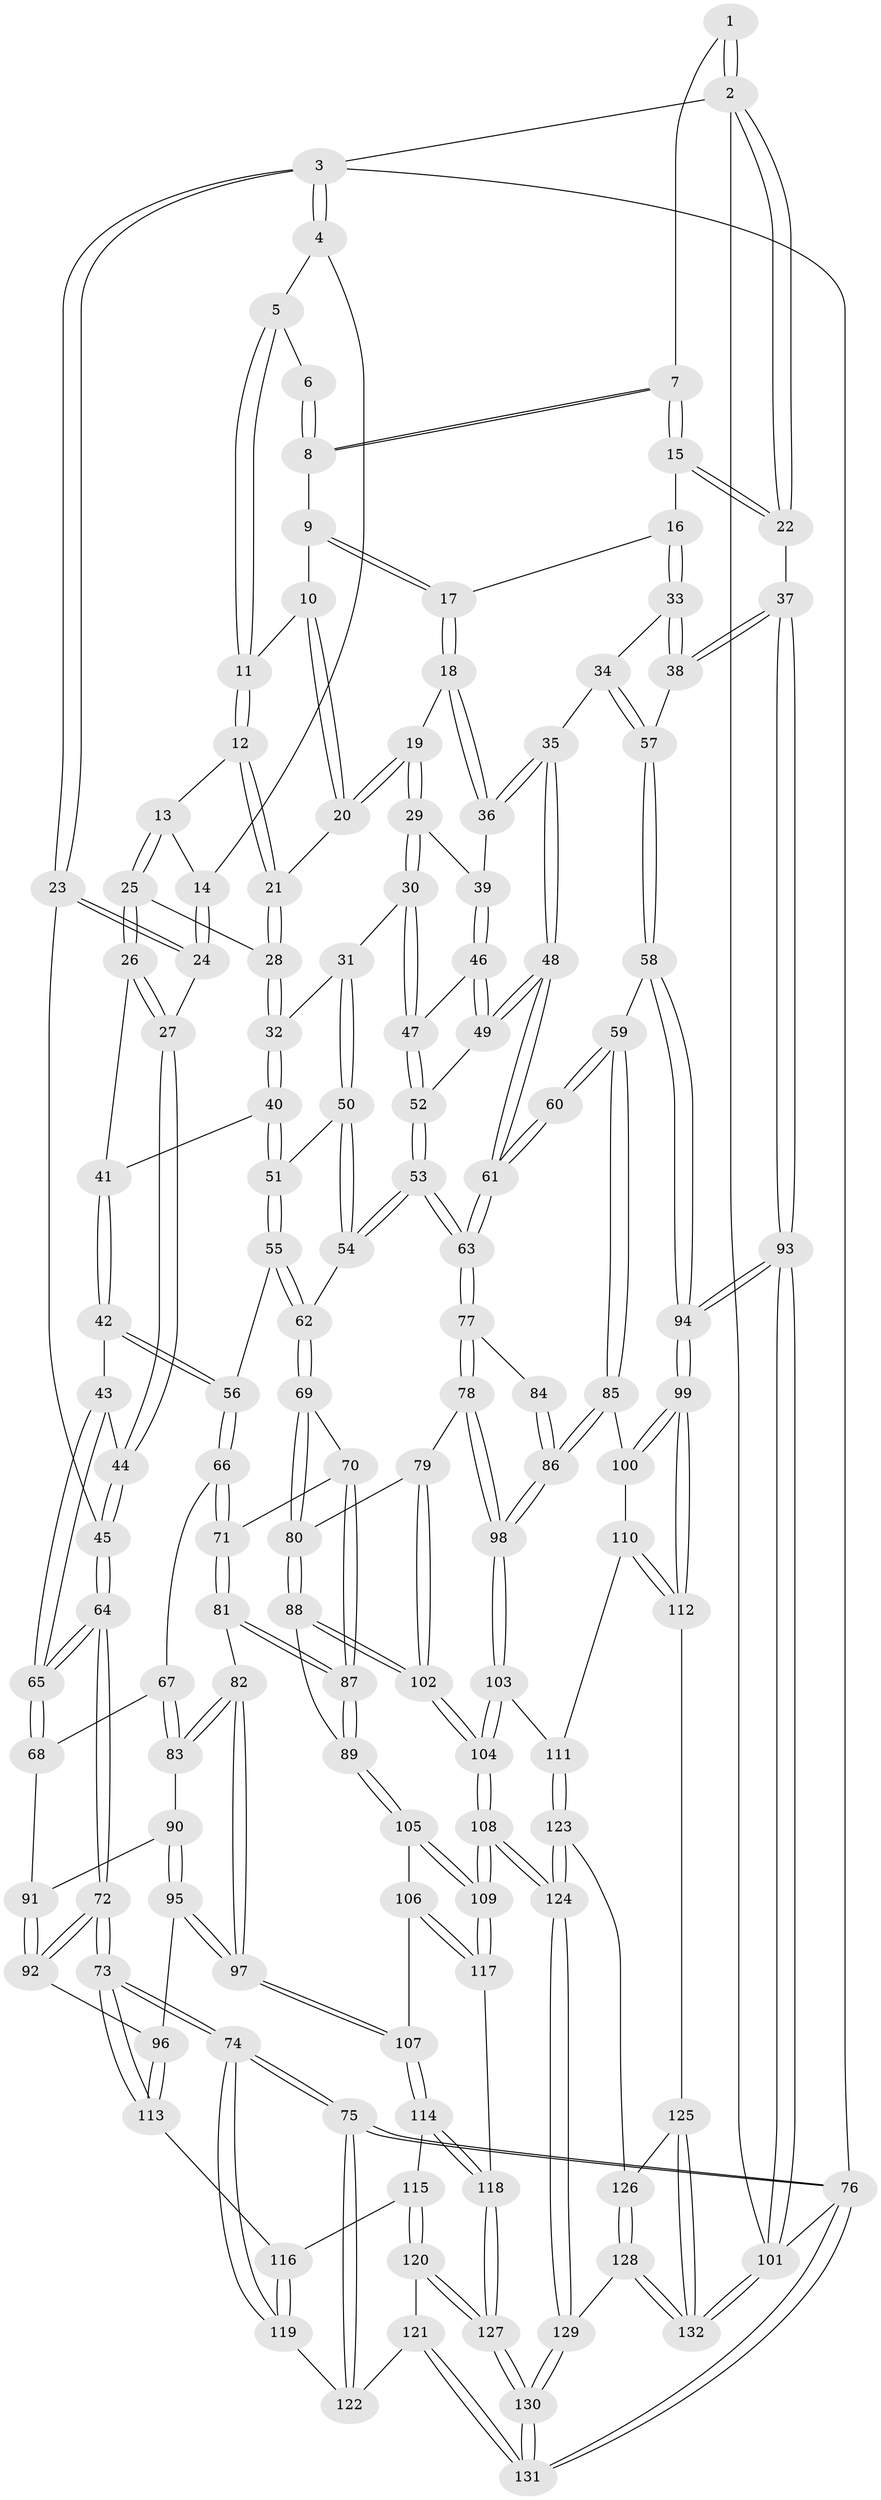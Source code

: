 // Generated by graph-tools (version 1.1) at 2025/59/03/09/25 04:59:47]
// undirected, 132 vertices, 327 edges
graph export_dot {
graph [start="1"]
  node [color=gray90,style=filled];
  1 [pos="+0.9651652396629316+0"];
  2 [pos="+1+0"];
  3 [pos="+0+0"];
  4 [pos="+0.2700442170715873+0"];
  5 [pos="+0.5505573399961402+0"];
  6 [pos="+0.6871352914547585+0"];
  7 [pos="+0.8511826592719453+0.08239645502461058"];
  8 [pos="+0.7116209798956273+0"];
  9 [pos="+0.7054158115861209+0"];
  10 [pos="+0.6354959872522222+0.05418181866029663"];
  11 [pos="+0.5226947105537907+0.0251458561969864"];
  12 [pos="+0.5211107628950012+0.030320406392450566"];
  13 [pos="+0.34318100607171304+0.08697040377359996"];
  14 [pos="+0.2658155283502027+0.021131882622847632"];
  15 [pos="+0.8728629577015342+0.16680673602767562"];
  16 [pos="+0.8686959322939863+0.17031383154950866"];
  17 [pos="+0.7309794957929764+0.17059403699730116"];
  18 [pos="+0.6707324107331767+0.20249487749679385"];
  19 [pos="+0.6659121295325772+0.20319998291005753"];
  20 [pos="+0.6277237284354058+0.18720736159654053"];
  21 [pos="+0.55475160695302+0.1721915534576959"];
  22 [pos="+1+0.03429897106421635"];
  23 [pos="+0+0.11759420786017427"];
  24 [pos="+0.16219654785007842+0.122537960463613"];
  25 [pos="+0.3869858402926064+0.1840311819123194"];
  26 [pos="+0.23835276053930277+0.28273767083677176"];
  27 [pos="+0.21289742357331778+0.27666327397197105"];
  28 [pos="+0.4583090183066456+0.22692655018331068"];
  29 [pos="+0.6231679218667735+0.3378824161873577"];
  30 [pos="+0.5654594047911438+0.3701345825765379"];
  31 [pos="+0.5040045449699018+0.3571402032664677"];
  32 [pos="+0.45552902742265755+0.29608612657849076"];
  33 [pos="+0.8736043158726543+0.367293173871471"];
  34 [pos="+0.8416521549509899+0.3896745347027329"];
  35 [pos="+0.8122549131194188+0.3933045925318673"];
  36 [pos="+0.7534851029737673+0.340471122711932"];
  37 [pos="+1+0.4467991321957618"];
  38 [pos="+1+0.4421595192481401"];
  39 [pos="+0.6499608379109132+0.36092676816811337"];
  40 [pos="+0.3401485629816945+0.3746544734877743"];
  41 [pos="+0.2395185713929523+0.284011888968042"];
  42 [pos="+0.240510223112684+0.4686471486772058"];
  43 [pos="+0.12982345559485828+0.44847212877995973"];
  44 [pos="+0.1686251763706316+0.3137767760589957"];
  45 [pos="+0+0.1956063328395503"];
  46 [pos="+0.6880324299443149+0.4231563388878635"];
  47 [pos="+0.5800288939371626+0.419270736298099"];
  48 [pos="+0.7255687087759388+0.4550773794965916"];
  49 [pos="+0.7100366960891457+0.44866143759716354"];
  50 [pos="+0.4646189573358851+0.46294199541115644"];
  51 [pos="+0.3370693828535234+0.42819318336501117"];
  52 [pos="+0.5863409986830537+0.47934058150462794"];
  53 [pos="+0.5564002923710183+0.5356014232009331"];
  54 [pos="+0.48996963388398745+0.5222364545866274"];
  55 [pos="+0.31716116800159067+0.4565293065677209"];
  56 [pos="+0.28924312772222205+0.4844556378423097"];
  57 [pos="+0.863674186157888+0.5339755466829472"];
  58 [pos="+0.8447837793158709+0.5970995531434727"];
  59 [pos="+0.8226132541670368+0.6023955022136029"];
  60 [pos="+0.7595111809861831+0.5749517066499332"];
  61 [pos="+0.7254783881064487+0.4607339275707608"];
  62 [pos="+0.4522805805080402+0.5534836927328685"];
  63 [pos="+0.5977625722637991+0.5908768997190268"];
  64 [pos="+0+0.5245815456556681"];
  65 [pos="+0.035113811105106474+0.5119023917117518"];
  66 [pos="+0.29419349913625076+0.5477889970467531"];
  67 [pos="+0.2553514520102281+0.5836034684151018"];
  68 [pos="+0.11959766321371741+0.5801252912312236"];
  69 [pos="+0.4252716688242115+0.5878642334649195"];
  70 [pos="+0.36617012716752334+0.5914729639532388"];
  71 [pos="+0.3486057819440304+0.5876565002041003"];
  72 [pos="+0+0.5879870122337114"];
  73 [pos="+0+0.6371140079766161"];
  74 [pos="+0+0.783918668910115"];
  75 [pos="+0+1"];
  76 [pos="+0+1"];
  77 [pos="+0.6002929394236318+0.5971855453464053"];
  78 [pos="+0.5977294149800014+0.6144099064989644"];
  79 [pos="+0.5679752837206793+0.6465954676990356"];
  80 [pos="+0.45378450958373867+0.6588642324489065"];
  81 [pos="+0.31485358473316105+0.6768070444842119"];
  82 [pos="+0.28926889689476415+0.6839955178791532"];
  83 [pos="+0.24925994475021798+0.6319266064917828"];
  84 [pos="+0.7296052352682636+0.5881653902437407"];
  85 [pos="+0.7874306992685413+0.6884896276229228"];
  86 [pos="+0.6950757371652183+0.7284026052625218"];
  87 [pos="+0.3761216532587127+0.7123579683101694"];
  88 [pos="+0.43939427716865626+0.7053360665674382"];
  89 [pos="+0.38092686998109754+0.7180167503964985"];
  90 [pos="+0.21634598416349593+0.6587886535850489"];
  91 [pos="+0.12964240581136752+0.6044776689892637"];
  92 [pos="+0.15000775511502848+0.7475256211111573"];
  93 [pos="+1+0.7648073665772875"];
  94 [pos="+1+0.7651418179134807"];
  95 [pos="+0.1807863963252701+0.7615738461392865"];
  96 [pos="+0.16047950578455572+0.7612591104021376"];
  97 [pos="+0.24003147430589192+0.7828395748740478"];
  98 [pos="+0.6919573189256468+0.7308910070772198"];
  99 [pos="+1+0.7852922450850922"];
  100 [pos="+0.8207283480522205+0.7352982988144633"];
  101 [pos="+1+1"];
  102 [pos="+0.5327338527165181+0.8178682353134233"];
  103 [pos="+0.6747031475854983+0.8138409133434098"];
  104 [pos="+0.5429048455324783+0.8527301512762083"];
  105 [pos="+0.358958873696005+0.7588562173360942"];
  106 [pos="+0.2801006261031409+0.7907539545129121"];
  107 [pos="+0.24978032102261838+0.7922340233629399"];
  108 [pos="+0.5080178495821113+0.9065459422650444"];
  109 [pos="+0.46919612702334995+0.8912507462274233"];
  110 [pos="+0.7882560958515619+0.7969908203751026"];
  111 [pos="+0.6929607482372363+0.8242918735214849"];
  112 [pos="+0.9334709142335432+0.8620389416134796"];
  113 [pos="+0.1261804796664194+0.7991401705991177"];
  114 [pos="+0.25242041778431695+0.8699432034682534"];
  115 [pos="+0.16747734387707816+0.898866034119573"];
  116 [pos="+0.11172563697469355+0.819492206706132"];
  117 [pos="+0.40567711061026607+0.8849400799190486"];
  118 [pos="+0.27397821096004105+0.9163916315246603"];
  119 [pos="+0.0493277609474277+0.8614348261695156"];
  120 [pos="+0.15314419744460822+0.9403378890726782"];
  121 [pos="+0.09375386904647354+0.9448504985903661"];
  122 [pos="+0.06772523185542621+0.9149651956616416"];
  123 [pos="+0.7322715202120399+0.8809578324103413"];
  124 [pos="+0.5141933129860954+1"];
  125 [pos="+0.8574965287260514+0.929535540320984"];
  126 [pos="+0.762710017170646+0.9119747166234939"];
  127 [pos="+0.25582498582260954+1"];
  128 [pos="+0.6059247050698466+1"];
  129 [pos="+0.5125421005732652+1"];
  130 [pos="+0.30421019567231367+1"];
  131 [pos="+0.04143388887437217+1"];
  132 [pos="+0.8552688818822407+1"];
  1 -- 2;
  1 -- 2;
  1 -- 7;
  2 -- 3;
  2 -- 22;
  2 -- 22;
  2 -- 101;
  3 -- 4;
  3 -- 4;
  3 -- 23;
  3 -- 23;
  3 -- 76;
  4 -- 5;
  4 -- 14;
  5 -- 6;
  5 -- 11;
  5 -- 11;
  6 -- 8;
  6 -- 8;
  7 -- 8;
  7 -- 8;
  7 -- 15;
  7 -- 15;
  8 -- 9;
  9 -- 10;
  9 -- 17;
  9 -- 17;
  10 -- 11;
  10 -- 20;
  10 -- 20;
  11 -- 12;
  11 -- 12;
  12 -- 13;
  12 -- 21;
  12 -- 21;
  13 -- 14;
  13 -- 25;
  13 -- 25;
  14 -- 24;
  14 -- 24;
  15 -- 16;
  15 -- 22;
  15 -- 22;
  16 -- 17;
  16 -- 33;
  16 -- 33;
  17 -- 18;
  17 -- 18;
  18 -- 19;
  18 -- 36;
  18 -- 36;
  19 -- 20;
  19 -- 20;
  19 -- 29;
  19 -- 29;
  20 -- 21;
  21 -- 28;
  21 -- 28;
  22 -- 37;
  23 -- 24;
  23 -- 24;
  23 -- 45;
  24 -- 27;
  25 -- 26;
  25 -- 26;
  25 -- 28;
  26 -- 27;
  26 -- 27;
  26 -- 41;
  27 -- 44;
  27 -- 44;
  28 -- 32;
  28 -- 32;
  29 -- 30;
  29 -- 30;
  29 -- 39;
  30 -- 31;
  30 -- 47;
  30 -- 47;
  31 -- 32;
  31 -- 50;
  31 -- 50;
  32 -- 40;
  32 -- 40;
  33 -- 34;
  33 -- 38;
  33 -- 38;
  34 -- 35;
  34 -- 57;
  34 -- 57;
  35 -- 36;
  35 -- 36;
  35 -- 48;
  35 -- 48;
  36 -- 39;
  37 -- 38;
  37 -- 38;
  37 -- 93;
  37 -- 93;
  38 -- 57;
  39 -- 46;
  39 -- 46;
  40 -- 41;
  40 -- 51;
  40 -- 51;
  41 -- 42;
  41 -- 42;
  42 -- 43;
  42 -- 56;
  42 -- 56;
  43 -- 44;
  43 -- 65;
  43 -- 65;
  44 -- 45;
  44 -- 45;
  45 -- 64;
  45 -- 64;
  46 -- 47;
  46 -- 49;
  46 -- 49;
  47 -- 52;
  47 -- 52;
  48 -- 49;
  48 -- 49;
  48 -- 61;
  48 -- 61;
  49 -- 52;
  50 -- 51;
  50 -- 54;
  50 -- 54;
  51 -- 55;
  51 -- 55;
  52 -- 53;
  52 -- 53;
  53 -- 54;
  53 -- 54;
  53 -- 63;
  53 -- 63;
  54 -- 62;
  55 -- 56;
  55 -- 62;
  55 -- 62;
  56 -- 66;
  56 -- 66;
  57 -- 58;
  57 -- 58;
  58 -- 59;
  58 -- 94;
  58 -- 94;
  59 -- 60;
  59 -- 60;
  59 -- 85;
  59 -- 85;
  60 -- 61;
  60 -- 61;
  61 -- 63;
  61 -- 63;
  62 -- 69;
  62 -- 69;
  63 -- 77;
  63 -- 77;
  64 -- 65;
  64 -- 65;
  64 -- 72;
  64 -- 72;
  65 -- 68;
  65 -- 68;
  66 -- 67;
  66 -- 71;
  66 -- 71;
  67 -- 68;
  67 -- 83;
  67 -- 83;
  68 -- 91;
  69 -- 70;
  69 -- 80;
  69 -- 80;
  70 -- 71;
  70 -- 87;
  70 -- 87;
  71 -- 81;
  71 -- 81;
  72 -- 73;
  72 -- 73;
  72 -- 92;
  72 -- 92;
  73 -- 74;
  73 -- 74;
  73 -- 113;
  73 -- 113;
  74 -- 75;
  74 -- 75;
  74 -- 119;
  74 -- 119;
  75 -- 76;
  75 -- 76;
  75 -- 122;
  75 -- 122;
  76 -- 131;
  76 -- 131;
  76 -- 101;
  77 -- 78;
  77 -- 78;
  77 -- 84;
  78 -- 79;
  78 -- 98;
  78 -- 98;
  79 -- 80;
  79 -- 102;
  79 -- 102;
  80 -- 88;
  80 -- 88;
  81 -- 82;
  81 -- 87;
  81 -- 87;
  82 -- 83;
  82 -- 83;
  82 -- 97;
  82 -- 97;
  83 -- 90;
  84 -- 86;
  84 -- 86;
  85 -- 86;
  85 -- 86;
  85 -- 100;
  86 -- 98;
  86 -- 98;
  87 -- 89;
  87 -- 89;
  88 -- 89;
  88 -- 102;
  88 -- 102;
  89 -- 105;
  89 -- 105;
  90 -- 91;
  90 -- 95;
  90 -- 95;
  91 -- 92;
  91 -- 92;
  92 -- 96;
  93 -- 94;
  93 -- 94;
  93 -- 101;
  93 -- 101;
  94 -- 99;
  94 -- 99;
  95 -- 96;
  95 -- 97;
  95 -- 97;
  96 -- 113;
  96 -- 113;
  97 -- 107;
  97 -- 107;
  98 -- 103;
  98 -- 103;
  99 -- 100;
  99 -- 100;
  99 -- 112;
  99 -- 112;
  100 -- 110;
  101 -- 132;
  101 -- 132;
  102 -- 104;
  102 -- 104;
  103 -- 104;
  103 -- 104;
  103 -- 111;
  104 -- 108;
  104 -- 108;
  105 -- 106;
  105 -- 109;
  105 -- 109;
  106 -- 107;
  106 -- 117;
  106 -- 117;
  107 -- 114;
  107 -- 114;
  108 -- 109;
  108 -- 109;
  108 -- 124;
  108 -- 124;
  109 -- 117;
  109 -- 117;
  110 -- 111;
  110 -- 112;
  110 -- 112;
  111 -- 123;
  111 -- 123;
  112 -- 125;
  113 -- 116;
  114 -- 115;
  114 -- 118;
  114 -- 118;
  115 -- 116;
  115 -- 120;
  115 -- 120;
  116 -- 119;
  116 -- 119;
  117 -- 118;
  118 -- 127;
  118 -- 127;
  119 -- 122;
  120 -- 121;
  120 -- 127;
  120 -- 127;
  121 -- 122;
  121 -- 131;
  121 -- 131;
  123 -- 124;
  123 -- 124;
  123 -- 126;
  124 -- 129;
  124 -- 129;
  125 -- 126;
  125 -- 132;
  125 -- 132;
  126 -- 128;
  126 -- 128;
  127 -- 130;
  127 -- 130;
  128 -- 129;
  128 -- 132;
  128 -- 132;
  129 -- 130;
  129 -- 130;
  130 -- 131;
  130 -- 131;
}
